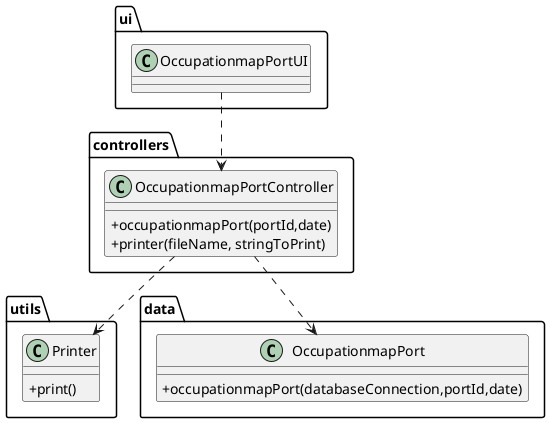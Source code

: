 @startuml
'https://plantuml.com/class-diagram

skinparam classAttributeIconSize 0

package "ui" {
class OccupationmapPortUI{
}
}

package "controllers" {
class OccupationmapPortController{
+occupationmapPort(portId,date)
+printer(fileName, stringToPrint)
}
}
package utils{
class Printer{
+print()
}
}

package data{
class OccupationmapPort{
+occupationmapPort(databaseConnection,portId,date)
}
}



OccupationmapPortUI ..> OccupationmapPortController
OccupationmapPortController ..> Printer
OccupationmapPortController ..> OccupationmapPort
@enduml